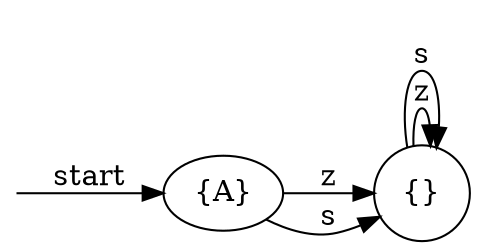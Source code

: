 digraph dfa {
    rankdir = LR;
    __start [style = invis, shape = point];
    __start -> "{A}" [ label = "start" ];
    node [shape = doublecircle];
    node [shape = circle];
    "{A}" -> "{}" [ label = "z" ];
    "{A}" -> "{}" [ label = "s" ];
    "{}" -> "{}" [ label = "z" ];
    "{}" -> "{}" [ label = "s" ];
}

